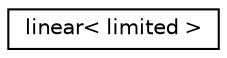 digraph "Graphical Class Hierarchy"
{
 // LATEX_PDF_SIZE
  edge [fontname="Helvetica",fontsize="10",labelfontname="Helvetica",labelfontsize="10"];
  node [fontname="Helvetica",fontsize="10",shape=record];
  rankdir="LR";
  Node0 [label="linear\< limited \>",height=0.2,width=0.4,color="black", fillcolor="white", style="filled",URL="$classpFlow_1_1cfModels_1_1linear.html",tooltip=" "];
}
